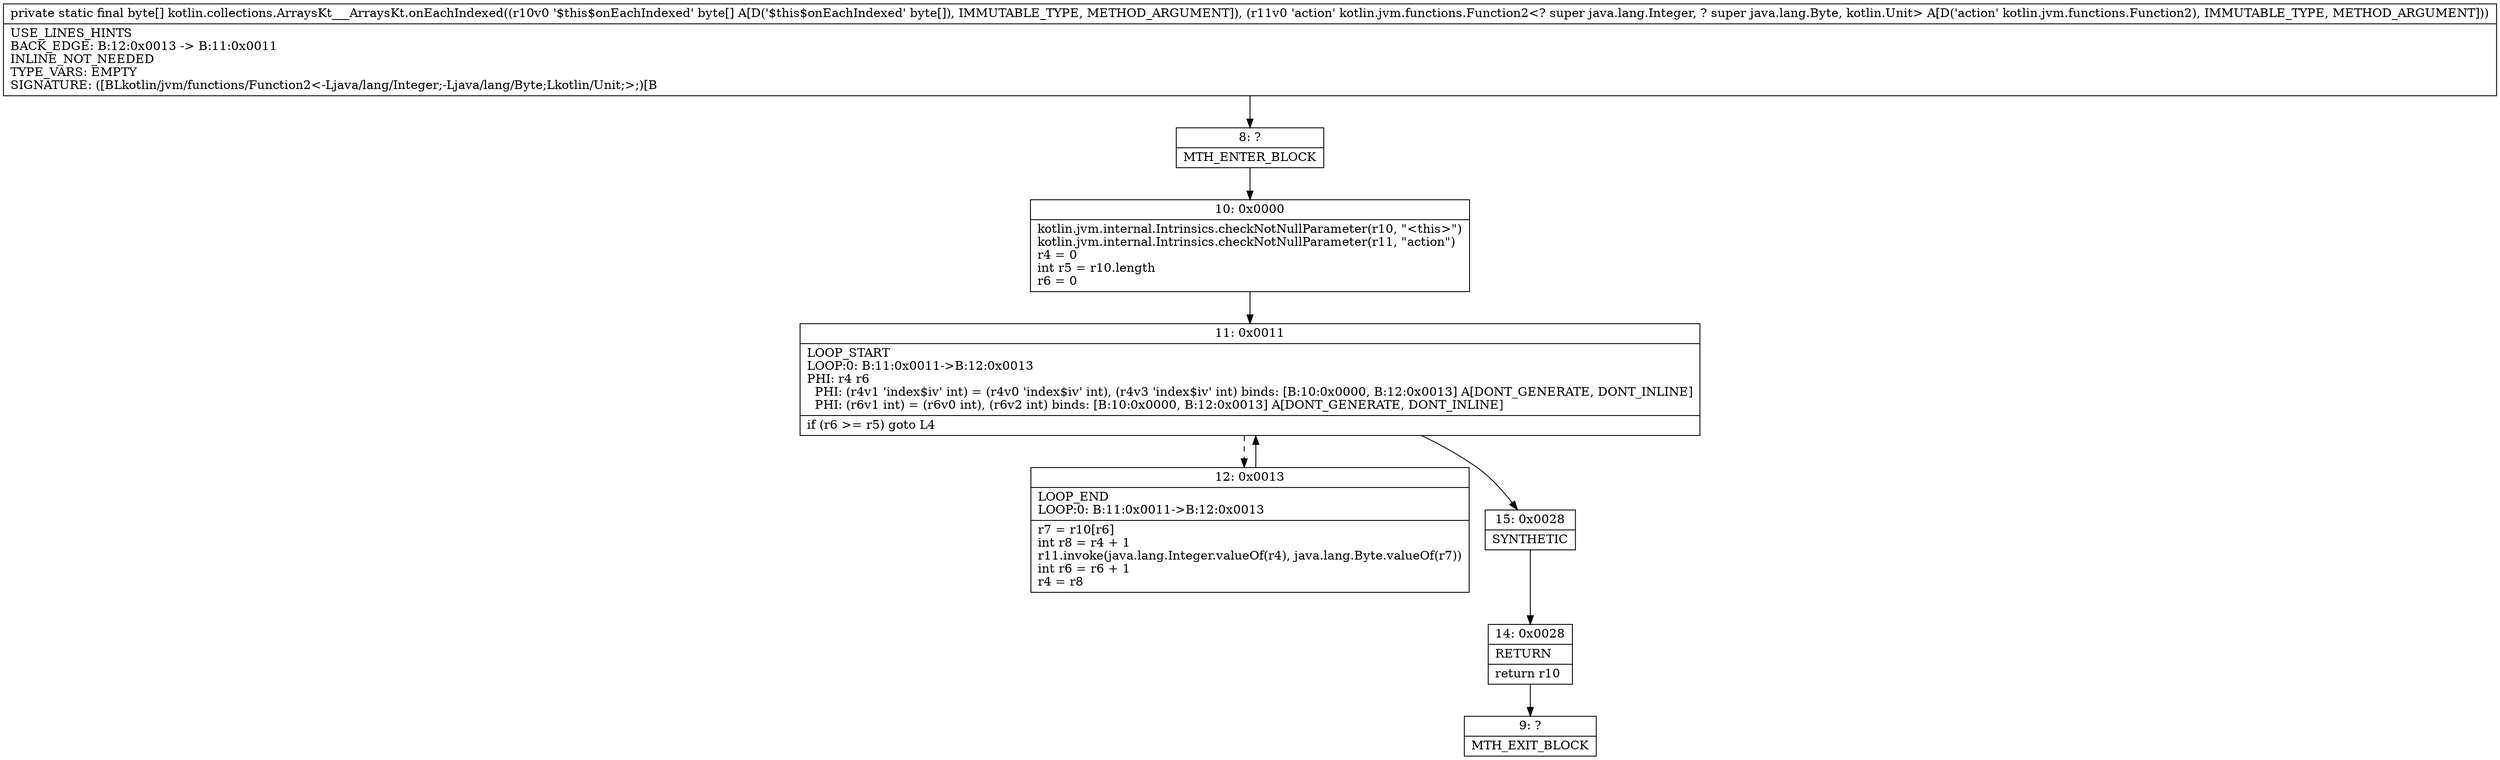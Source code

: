 digraph "CFG forkotlin.collections.ArraysKt___ArraysKt.onEachIndexed([BLkotlin\/jvm\/functions\/Function2;)[B" {
Node_8 [shape=record,label="{8\:\ ?|MTH_ENTER_BLOCK\l}"];
Node_10 [shape=record,label="{10\:\ 0x0000|kotlin.jvm.internal.Intrinsics.checkNotNullParameter(r10, \"\<this\>\")\lkotlin.jvm.internal.Intrinsics.checkNotNullParameter(r11, \"action\")\lr4 = 0\lint r5 = r10.length\lr6 = 0\l}"];
Node_11 [shape=record,label="{11\:\ 0x0011|LOOP_START\lLOOP:0: B:11:0x0011\-\>B:12:0x0013\lPHI: r4 r6 \l  PHI: (r4v1 'index$iv' int) = (r4v0 'index$iv' int), (r4v3 'index$iv' int) binds: [B:10:0x0000, B:12:0x0013] A[DONT_GENERATE, DONT_INLINE]\l  PHI: (r6v1 int) = (r6v0 int), (r6v2 int) binds: [B:10:0x0000, B:12:0x0013] A[DONT_GENERATE, DONT_INLINE]\l|if (r6 \>= r5) goto L4\l}"];
Node_12 [shape=record,label="{12\:\ 0x0013|LOOP_END\lLOOP:0: B:11:0x0011\-\>B:12:0x0013\l|r7 = r10[r6]\lint r8 = r4 + 1\lr11.invoke(java.lang.Integer.valueOf(r4), java.lang.Byte.valueOf(r7))\lint r6 = r6 + 1\lr4 = r8\l}"];
Node_15 [shape=record,label="{15\:\ 0x0028|SYNTHETIC\l}"];
Node_14 [shape=record,label="{14\:\ 0x0028|RETURN\l|return r10\l}"];
Node_9 [shape=record,label="{9\:\ ?|MTH_EXIT_BLOCK\l}"];
MethodNode[shape=record,label="{private static final byte[] kotlin.collections.ArraysKt___ArraysKt.onEachIndexed((r10v0 '$this$onEachIndexed' byte[] A[D('$this$onEachIndexed' byte[]), IMMUTABLE_TYPE, METHOD_ARGUMENT]), (r11v0 'action' kotlin.jvm.functions.Function2\<? super java.lang.Integer, ? super java.lang.Byte, kotlin.Unit\> A[D('action' kotlin.jvm.functions.Function2), IMMUTABLE_TYPE, METHOD_ARGUMENT]))  | USE_LINES_HINTS\lBACK_EDGE: B:12:0x0013 \-\> B:11:0x0011\lINLINE_NOT_NEEDED\lTYPE_VARS: EMPTY\lSIGNATURE: ([BLkotlin\/jvm\/functions\/Function2\<\-Ljava\/lang\/Integer;\-Ljava\/lang\/Byte;Lkotlin\/Unit;\>;)[B\l}"];
MethodNode -> Node_8;Node_8 -> Node_10;
Node_10 -> Node_11;
Node_11 -> Node_12[style=dashed];
Node_11 -> Node_15;
Node_12 -> Node_11;
Node_15 -> Node_14;
Node_14 -> Node_9;
}

